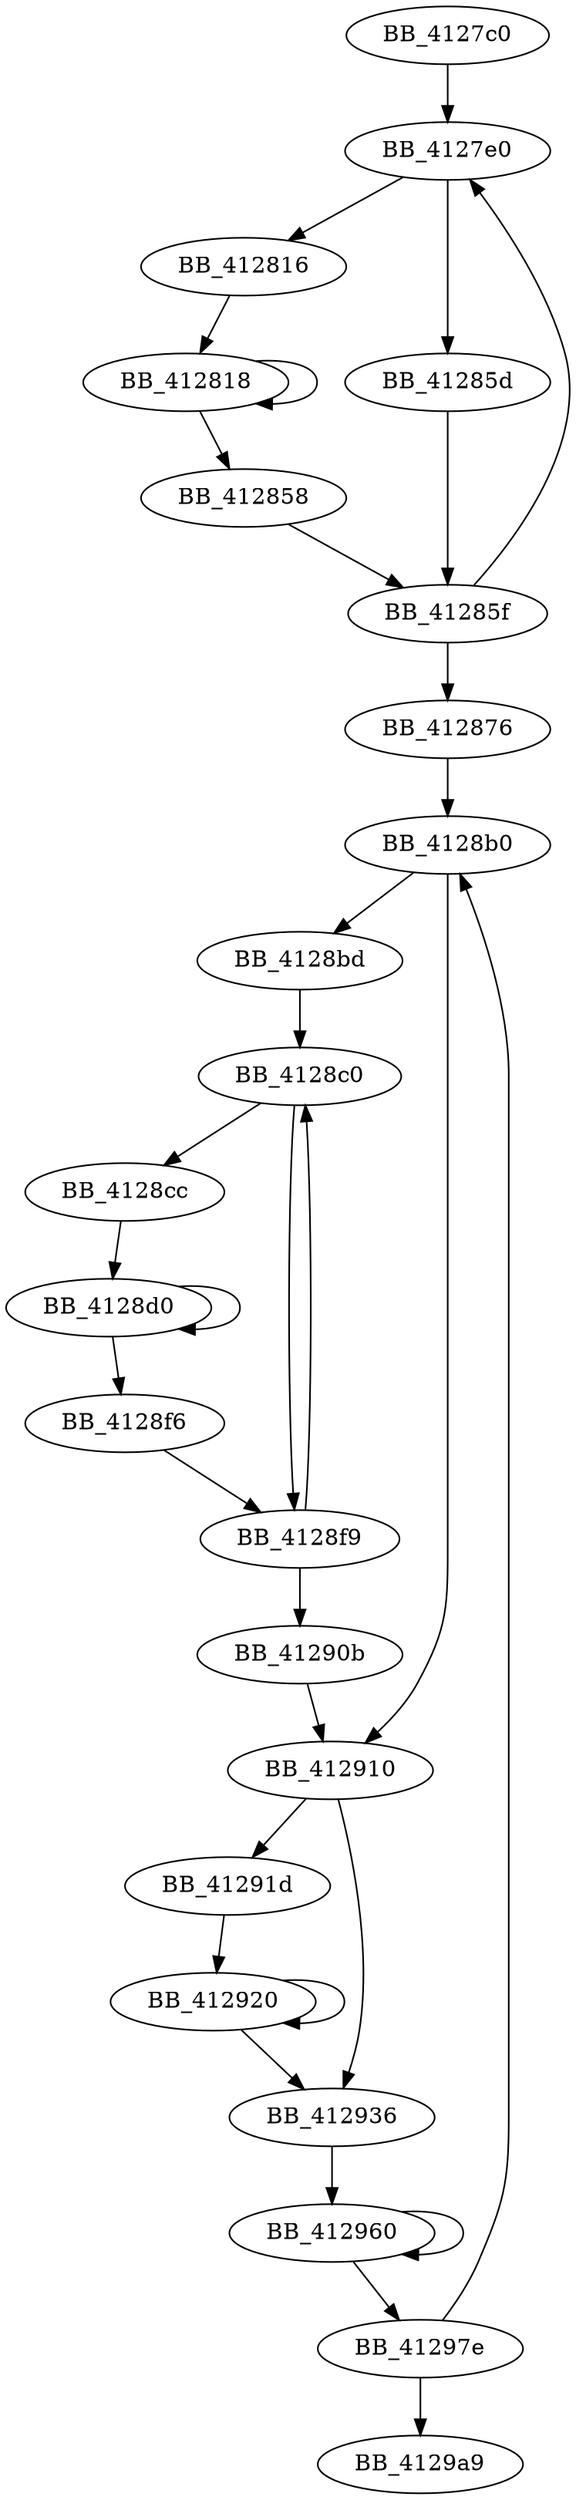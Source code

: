 DiGraph sub_4127C0{
BB_4127c0->BB_4127e0
BB_4127e0->BB_412816
BB_4127e0->BB_41285d
BB_412816->BB_412818
BB_412818->BB_412818
BB_412818->BB_412858
BB_412858->BB_41285f
BB_41285d->BB_41285f
BB_41285f->BB_4127e0
BB_41285f->BB_412876
BB_412876->BB_4128b0
BB_4128b0->BB_4128bd
BB_4128b0->BB_412910
BB_4128bd->BB_4128c0
BB_4128c0->BB_4128cc
BB_4128c0->BB_4128f9
BB_4128cc->BB_4128d0
BB_4128d0->BB_4128d0
BB_4128d0->BB_4128f6
BB_4128f6->BB_4128f9
BB_4128f9->BB_4128c0
BB_4128f9->BB_41290b
BB_41290b->BB_412910
BB_412910->BB_41291d
BB_412910->BB_412936
BB_41291d->BB_412920
BB_412920->BB_412920
BB_412920->BB_412936
BB_412936->BB_412960
BB_412960->BB_412960
BB_412960->BB_41297e
BB_41297e->BB_4128b0
BB_41297e->BB_4129a9
}
